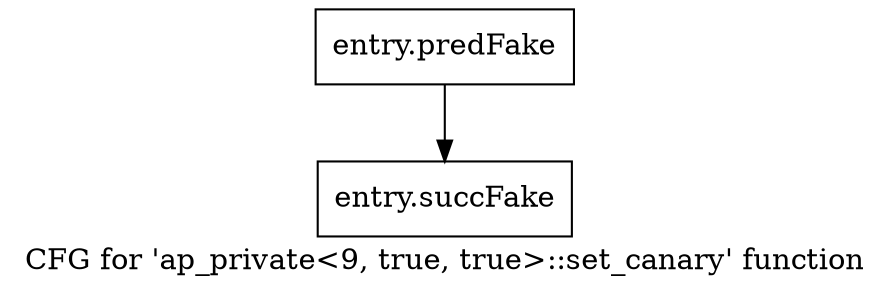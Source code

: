 digraph "CFG for 'ap_private\<9, true, true\>::set_canary' function" {
	label="CFG for 'ap_private\<9, true, true\>::set_canary' function";

	Node0x3be3280 [shape=record,filename="",linenumber="",label="{entry.predFake}"];
	Node0x3be3280 -> Node0x3e8f700[ callList="" memoryops="" filename="/tools/Xilinx/Vitis_HLS/2022.1/include/etc/ap_private.h" execusionnum="19392"];
	Node0x3e8f700 [shape=record,filename="/tools/Xilinx/Vitis_HLS/2022.1/include/etc/ap_private.h",linenumber="1431",label="{entry.succFake}"];
}
